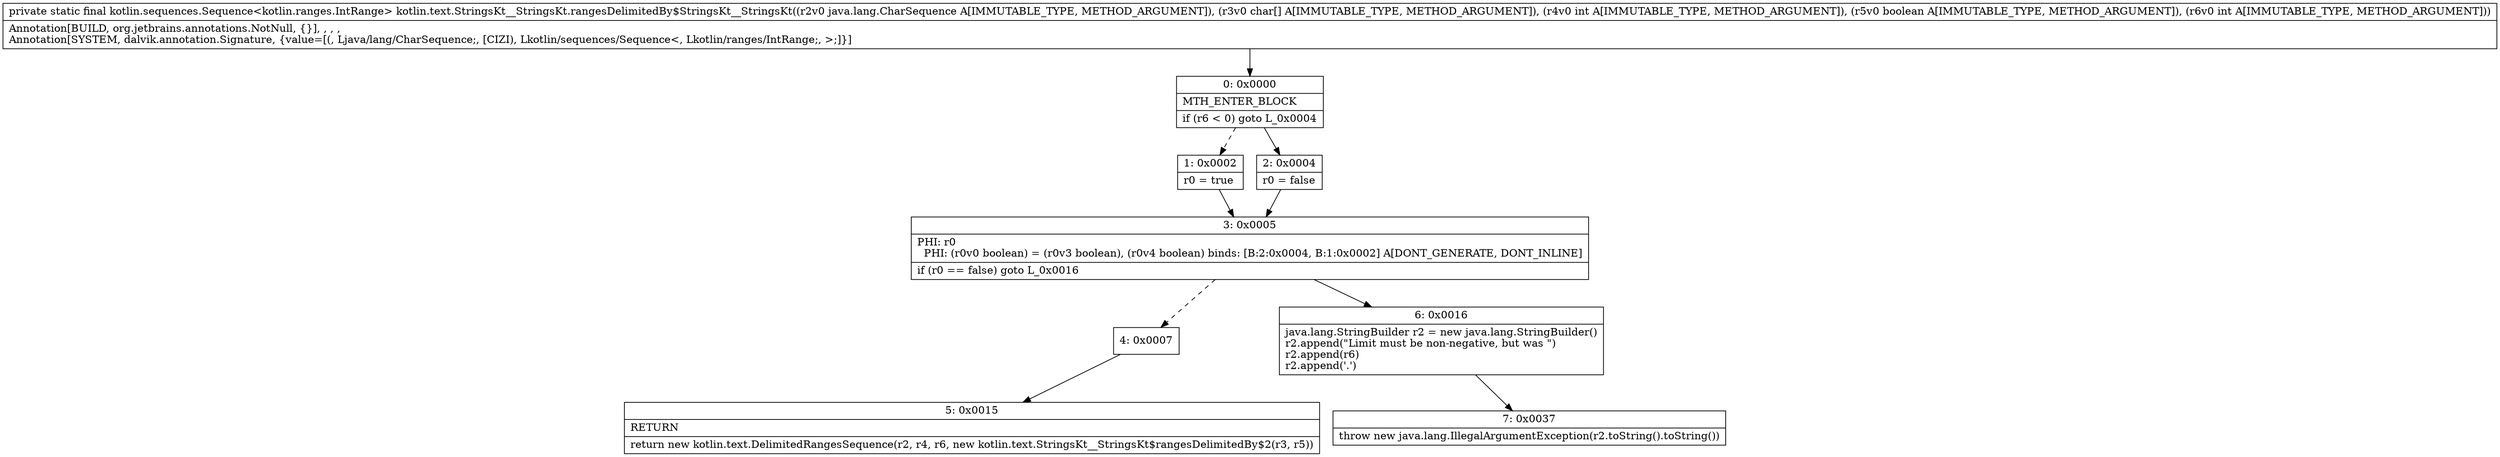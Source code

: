 digraph "CFG forkotlin.text.StringsKt__StringsKt.rangesDelimitedBy$StringsKt__StringsKt(Ljava\/lang\/CharSequence;[CIZI)Lkotlin\/sequences\/Sequence;" {
Node_0 [shape=record,label="{0\:\ 0x0000|MTH_ENTER_BLOCK\l|if (r6 \< 0) goto L_0x0004\l}"];
Node_1 [shape=record,label="{1\:\ 0x0002|r0 = true\l}"];
Node_2 [shape=record,label="{2\:\ 0x0004|r0 = false\l}"];
Node_3 [shape=record,label="{3\:\ 0x0005|PHI: r0 \l  PHI: (r0v0 boolean) = (r0v3 boolean), (r0v4 boolean) binds: [B:2:0x0004, B:1:0x0002] A[DONT_GENERATE, DONT_INLINE]\l|if (r0 == false) goto L_0x0016\l}"];
Node_4 [shape=record,label="{4\:\ 0x0007}"];
Node_5 [shape=record,label="{5\:\ 0x0015|RETURN\l|return new kotlin.text.DelimitedRangesSequence(r2, r4, r6, new kotlin.text.StringsKt__StringsKt$rangesDelimitedBy$2(r3, r5))\l}"];
Node_6 [shape=record,label="{6\:\ 0x0016|java.lang.StringBuilder r2 = new java.lang.StringBuilder()\lr2.append(\"Limit must be non\-negative, but was \")\lr2.append(r6)\lr2.append('.')\l}"];
Node_7 [shape=record,label="{7\:\ 0x0037|throw new java.lang.IllegalArgumentException(r2.toString().toString())\l}"];
MethodNode[shape=record,label="{private static final kotlin.sequences.Sequence\<kotlin.ranges.IntRange\> kotlin.text.StringsKt__StringsKt.rangesDelimitedBy$StringsKt__StringsKt((r2v0 java.lang.CharSequence A[IMMUTABLE_TYPE, METHOD_ARGUMENT]), (r3v0 char[] A[IMMUTABLE_TYPE, METHOD_ARGUMENT]), (r4v0 int A[IMMUTABLE_TYPE, METHOD_ARGUMENT]), (r5v0 boolean A[IMMUTABLE_TYPE, METHOD_ARGUMENT]), (r6v0 int A[IMMUTABLE_TYPE, METHOD_ARGUMENT]))  | Annotation[BUILD, org.jetbrains.annotations.NotNull, \{\}], , , , \lAnnotation[SYSTEM, dalvik.annotation.Signature, \{value=[(, Ljava\/lang\/CharSequence;, [CIZI), Lkotlin\/sequences\/Sequence\<, Lkotlin\/ranges\/IntRange;, \>;]\}]\l}"];
MethodNode -> Node_0;
Node_0 -> Node_1[style=dashed];
Node_0 -> Node_2;
Node_1 -> Node_3;
Node_2 -> Node_3;
Node_3 -> Node_4[style=dashed];
Node_3 -> Node_6;
Node_4 -> Node_5;
Node_6 -> Node_7;
}

